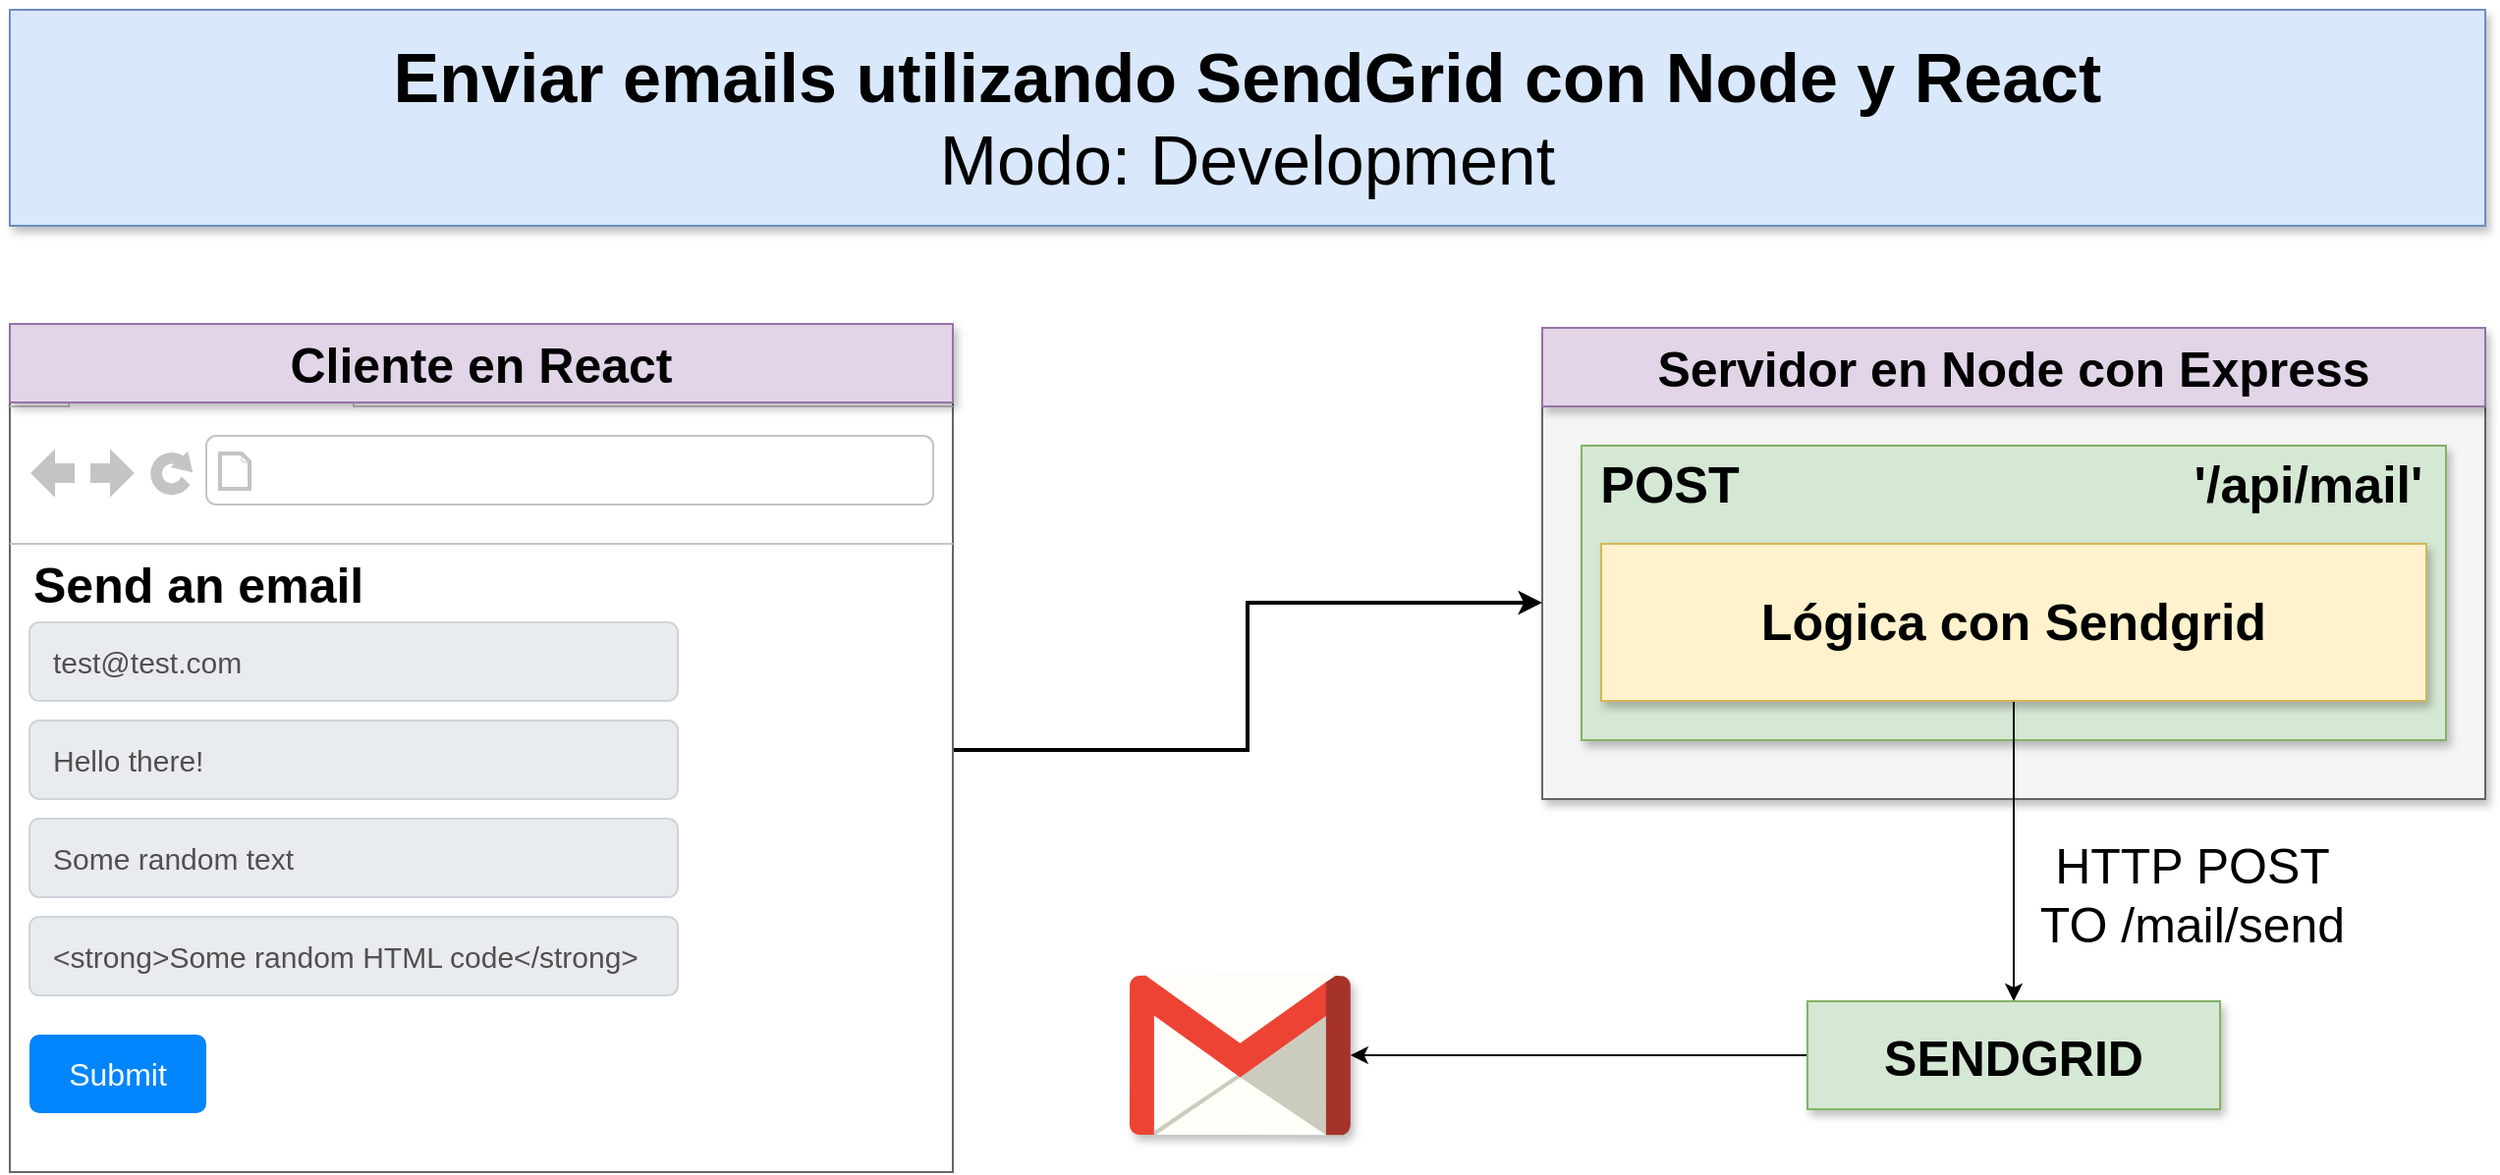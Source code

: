 <mxfile version="14.5.1" type="device" pages="3"><diagram id="3ewoh04f7ty3zk5V6cxw" name="dev-1"><mxGraphModel dx="2248" dy="2106" grid="1" gridSize="10" guides="1" tooltips="1" connect="1" arrows="1" fold="1" page="1" pageScale="1" pageWidth="850" pageHeight="1400" math="0" shadow="0"><root><mxCell id="0"/><mxCell id="1" parent="0"/><mxCell id="ZHrx0FqxSgzH2Lvj9Cxd-1" value="Enviar emails utilizando SendGrid con Node y React&lt;br&gt;&lt;span style=&quot;font-weight: normal&quot;&gt;Modo: Development&lt;/span&gt;" style="rounded=0;whiteSpace=wrap;html=1;shadow=1;fillColor=#dae8fc;strokeColor=#6c8ebf;fontSize=35;fontStyle=1" vertex="1" parent="1"><mxGeometry x="-80" y="-20" width="1260" height="110" as="geometry"/></mxCell><mxCell id="ZHrx0FqxSgzH2Lvj9Cxd-13" value="" style="rounded=0;whiteSpace=wrap;html=1;shadow=1;fontSize=20;fillColor=#f5f5f5;strokeColor=#666666;fontColor=#333333;" vertex="1" parent="1"><mxGeometry x="700" y="182" width="480" height="200" as="geometry"/></mxCell><mxCell id="ZHrx0FqxSgzH2Lvj9Cxd-41" style="edgeStyle=orthogonalEdgeStyle;rounded=0;orthogonalLoop=1;jettySize=auto;html=1;entryX=0;entryY=0.5;entryDx=0;entryDy=0;fontSize=25;strokeWidth=2;" edge="1" parent="1" source="ZHrx0FqxSgzH2Lvj9Cxd-15" target="ZHrx0FqxSgzH2Lvj9Cxd-13"><mxGeometry relative="1" as="geometry"/></mxCell><mxCell id="ZHrx0FqxSgzH2Lvj9Cxd-15" value="" style="strokeWidth=1;shadow=0;dashed=0;align=left;html=1;shape=mxgraph.mockup.containers.browserWindow;rSize=0;strokeColor=#666666;strokeColor2=#008cff;strokeColor3=#c4c4c4;mainText=,;recursiveResize=0;fontSize=15;" vertex="1" parent="1"><mxGeometry x="-80" y="142" width="480" height="430" as="geometry"/></mxCell><mxCell id="ZHrx0FqxSgzH2Lvj9Cxd-16" value="Page 1" style="strokeWidth=1;shadow=0;dashed=0;align=center;html=1;shape=mxgraph.mockup.containers.anchor;fontSize=17;fontColor=#666666;align=left;" vertex="1" parent="ZHrx0FqxSgzH2Lvj9Cxd-15"><mxGeometry x="60" y="12" width="110" height="26" as="geometry"/></mxCell><mxCell id="ZHrx0FqxSgzH2Lvj9Cxd-17" value="" style="strokeWidth=1;shadow=0;dashed=0;align=center;html=1;shape=mxgraph.mockup.containers.anchor;rSize=0;fontSize=17;fontColor=#666666;align=left;" vertex="1" parent="ZHrx0FqxSgzH2Lvj9Cxd-15"><mxGeometry x="130" y="60" width="250" height="26" as="geometry"/></mxCell><mxCell id="ZHrx0FqxSgzH2Lvj9Cxd-18" value="test@test.com" style="html=1;shadow=0;dashed=0;shape=mxgraph.bootstrap.rrect;rSize=5;strokeColor=#CED4DA;strokeWidth=1;fillColor=#E9ECEF;fontColor=#505050;whiteSpace=wrap;align=left;verticalAlign=middle;spacingLeft=10;fontSize=15;" vertex="1" parent="ZHrx0FqxSgzH2Lvj9Cxd-15"><mxGeometry x="10" y="150" width="330" height="40" as="geometry"/></mxCell><mxCell id="ZHrx0FqxSgzH2Lvj9Cxd-19" value="Send an email" style="text;html=1;strokeColor=none;fillColor=none;align=left;verticalAlign=middle;whiteSpace=wrap;rounded=0;shadow=1;fontSize=25;fontStyle=1" vertex="1" parent="ZHrx0FqxSgzH2Lvj9Cxd-15"><mxGeometry x="10" y="120" width="190" height="20" as="geometry"/></mxCell><mxCell id="ZHrx0FqxSgzH2Lvj9Cxd-23" value="Submit" style="html=1;shadow=0;dashed=0;shape=mxgraph.bootstrap.rrect;rSize=5;strokeColor=none;strokeWidth=1;fillColor=#0085FC;fontColor=#FFFFFF;whiteSpace=wrap;align=center;verticalAlign=middle;spacingLeft=0;fontStyle=0;fontSize=16;spacing=5;" vertex="1" parent="ZHrx0FqxSgzH2Lvj9Cxd-15"><mxGeometry x="10" y="360" width="90" height="40" as="geometry"/></mxCell><mxCell id="ZHrx0FqxSgzH2Lvj9Cxd-25" value="Hello there!" style="html=1;shadow=0;dashed=0;shape=mxgraph.bootstrap.rrect;rSize=5;strokeColor=#CED4DA;strokeWidth=1;fillColor=#E9ECEF;fontColor=#505050;whiteSpace=wrap;align=left;verticalAlign=middle;spacingLeft=10;fontSize=15;" vertex="1" parent="ZHrx0FqxSgzH2Lvj9Cxd-15"><mxGeometry x="10" y="200" width="330" height="40" as="geometry"/></mxCell><mxCell id="ZHrx0FqxSgzH2Lvj9Cxd-26" value="Some random text" style="html=1;shadow=0;dashed=0;shape=mxgraph.bootstrap.rrect;rSize=5;strokeColor=#CED4DA;strokeWidth=1;fillColor=#E9ECEF;fontColor=#505050;whiteSpace=wrap;align=left;verticalAlign=middle;spacingLeft=10;fontSize=15;" vertex="1" parent="ZHrx0FqxSgzH2Lvj9Cxd-15"><mxGeometry x="10" y="250" width="330" height="40" as="geometry"/></mxCell><mxCell id="ZHrx0FqxSgzH2Lvj9Cxd-27" value="&amp;lt;strong&amp;gt;Some random HTML code&amp;lt;/strong&amp;gt;" style="html=1;shadow=0;dashed=0;shape=mxgraph.bootstrap.rrect;rSize=5;strokeColor=#CED4DA;strokeWidth=1;fillColor=#E9ECEF;fontColor=#505050;whiteSpace=wrap;align=left;verticalAlign=middle;spacingLeft=10;fontSize=15;" vertex="1" parent="ZHrx0FqxSgzH2Lvj9Cxd-15"><mxGeometry x="10" y="300" width="330" height="40" as="geometry"/></mxCell><mxCell id="ZHrx0FqxSgzH2Lvj9Cxd-14" value="Cliente en React" style="rounded=0;whiteSpace=wrap;html=1;shadow=1;fontSize=25;fontStyle=1;fillColor=#e1d5e7;strokeColor=#9673a6;" vertex="1" parent="ZHrx0FqxSgzH2Lvj9Cxd-15"><mxGeometry y="-2" width="480" height="40" as="geometry"/></mxCell><mxCell id="ZHrx0FqxSgzH2Lvj9Cxd-29" value="" style="dashed=0;outlineConnect=0;html=1;align=center;labelPosition=center;verticalLabelPosition=bottom;verticalAlign=top;shape=mxgraph.weblogos.gmail;shadow=1;fontSize=25;" vertex="1" parent="1"><mxGeometry x="490.0" y="471.91" width="112.4" height="81.18" as="geometry"/></mxCell><mxCell id="ZHrx0FqxSgzH2Lvj9Cxd-30" value="Servidor en Node con Express" style="rounded=0;whiteSpace=wrap;html=1;shadow=1;fontSize=25;fontStyle=1;fillColor=#e1d5e7;strokeColor=#9673a6;" vertex="1" parent="1"><mxGeometry x="700" y="142" width="480" height="40" as="geometry"/></mxCell><mxCell id="ZHrx0FqxSgzH2Lvj9Cxd-36" value="" style="rounded=0;whiteSpace=wrap;html=1;shadow=1;fontSize=26;align=left;fillColor=#d5e8d4;strokeColor=#82b366;" vertex="1" parent="1"><mxGeometry x="720" y="202" width="440" height="150" as="geometry"/></mxCell><mxCell id="ZHrx0FqxSgzH2Lvj9Cxd-37" value="POST" style="text;html=1;strokeColor=none;fillColor=none;align=center;verticalAlign=middle;whiteSpace=wrap;rounded=0;shadow=1;fontSize=26;fontStyle=1" vertex="1" parent="1"><mxGeometry x="730" y="212" width="70" height="20" as="geometry"/></mxCell><mxCell id="ZHrx0FqxSgzH2Lvj9Cxd-38" value="'/api/mail'" style="text;html=1;strokeColor=none;fillColor=none;align=center;verticalAlign=middle;whiteSpace=wrap;rounded=0;shadow=1;fontSize=26;fontStyle=1" vertex="1" parent="1"><mxGeometry x="1030" y="212" width="120" height="20" as="geometry"/></mxCell><mxCell id="sR2JKCoHeQ3VIFcKhlzv-2" style="edgeStyle=orthogonalEdgeStyle;rounded=0;orthogonalLoop=1;jettySize=auto;html=1;exitX=0.5;exitY=1;exitDx=0;exitDy=0;entryX=0.5;entryY=0;entryDx=0;entryDy=0;strokeWidth=1;fontSize=30;" edge="1" parent="1" source="ZHrx0FqxSgzH2Lvj9Cxd-40" target="sR2JKCoHeQ3VIFcKhlzv-1"><mxGeometry relative="1" as="geometry"/></mxCell><mxCell id="ZHrx0FqxSgzH2Lvj9Cxd-40" value="Lógica con Sendgrid" style="rounded=0;whiteSpace=wrap;html=1;shadow=1;fontSize=26;align=center;fontStyle=1;fillColor=#fff2cc;strokeColor=#d6b656;" vertex="1" parent="1"><mxGeometry x="730" y="252" width="420" height="80" as="geometry"/></mxCell><mxCell id="ZHrx0FqxSgzH2Lvj9Cxd-43" value="HTTP POST&lt;br&gt;TO /mail/send" style="text;html=1;strokeColor=none;fillColor=none;align=center;verticalAlign=middle;whiteSpace=wrap;rounded=0;shadow=1;fontSize=25;" vertex="1" parent="1"><mxGeometry x="940" y="400" width="182" height="60" as="geometry"/></mxCell><mxCell id="sR2JKCoHeQ3VIFcKhlzv-3" style="edgeStyle=orthogonalEdgeStyle;rounded=0;orthogonalLoop=1;jettySize=auto;html=1;exitX=0;exitY=0.5;exitDx=0;exitDy=0;strokeWidth=1;fontSize=30;" edge="1" parent="1" source="sR2JKCoHeQ3VIFcKhlzv-1" target="ZHrx0FqxSgzH2Lvj9Cxd-29"><mxGeometry relative="1" as="geometry"/></mxCell><mxCell id="sR2JKCoHeQ3VIFcKhlzv-1" value="SENDGRID" style="rounded=0;whiteSpace=wrap;html=1;shadow=1;fontSize=25;fontStyle=1;fillColor=#d5e8d4;strokeColor=#82b366;" vertex="1" parent="1"><mxGeometry x="835" y="485" width="210" height="55" as="geometry"/></mxCell></root></mxGraphModel></diagram><diagram name="prod-2" id="4WpZR44Eg7oH4AG2QGN_"><mxGraphModel dx="2248" dy="2106" grid="1" gridSize="10" guides="1" tooltips="1" connect="1" arrows="1" fold="1" page="1" pageScale="1" pageWidth="850" pageHeight="1400" math="0" shadow="0"><root><mxCell id="koUnW__n_zsb-VvFTw6q-0"/><mxCell id="koUnW__n_zsb-VvFTw6q-1" parent="koUnW__n_zsb-VvFTw6q-0"/><mxCell id="koUnW__n_zsb-VvFTw6q-2" value="Enviar emails utilizando SendGrid con Node y React&lt;br&gt;&lt;span style=&quot;font-weight: normal&quot;&gt;Modo: Production&lt;/span&gt;" style="rounded=0;whiteSpace=wrap;html=1;shadow=1;fillColor=#dae8fc;strokeColor=#6c8ebf;fontSize=35;fontStyle=1" vertex="1" parent="koUnW__n_zsb-VvFTw6q-1"><mxGeometry x="-80" y="-20" width="1260" height="110" as="geometry"/></mxCell><mxCell id="koUnW__n_zsb-VvFTw6q-3" value="" style="rounded=0;whiteSpace=wrap;html=1;shadow=1;fontSize=20;fillColor=#f5f5f5;strokeColor=#666666;fontColor=#333333;" vertex="1" parent="koUnW__n_zsb-VvFTw6q-1"><mxGeometry x="-80" y="160" width="480" height="400" as="geometry"/></mxCell><mxCell id="koUnW__n_zsb-VvFTw6q-15" value="" style="dashed=0;outlineConnect=0;html=1;align=center;labelPosition=center;verticalLabelPosition=bottom;verticalAlign=top;shape=mxgraph.weblogos.gmail;shadow=1;fontSize=25;" vertex="1" parent="koUnW__n_zsb-VvFTw6q-1"><mxGeometry x="1067.6" y="269.41" width="112.4" height="81.18" as="geometry"/></mxCell><mxCell id="koUnW__n_zsb-VvFTw6q-16" value="Servidor en Node con Express&lt;br&gt;&lt;span style=&quot;font-weight: normal&quot;&gt;viviendo en heroku.com&lt;/span&gt;" style="rounded=0;whiteSpace=wrap;html=1;shadow=1;fontSize=25;fontStyle=1;fillColor=#e1d5e7;strokeColor=#9673a6;" vertex="1" parent="koUnW__n_zsb-VvFTw6q-1"><mxGeometry x="-80" y="120" width="480" height="80" as="geometry"/></mxCell><mxCell id="hXGQOCCEIpbAjAQSYVZn-5" style="edgeStyle=orthogonalEdgeStyle;rounded=0;orthogonalLoop=1;jettySize=auto;html=1;strokeWidth=1;fontSize=30;entryX=0;entryY=0.5;entryDx=0;entryDy=0;" edge="1" parent="koUnW__n_zsb-VvFTw6q-1" source="koUnW__n_zsb-VvFTw6q-21" target="hXGQOCCEIpbAjAQSYVZn-7"><mxGeometry relative="1" as="geometry"><mxPoint x="690" y="309" as="targetPoint"/></mxGeometry></mxCell><mxCell id="koUnW__n_zsb-VvFTw6q-22" value="HTTP POST&lt;br&gt;TO /mail/send" style="text;html=1;strokeColor=none;fillColor=none;align=center;verticalAlign=middle;whiteSpace=wrap;rounded=0;shadow=1;fontSize=25;" vertex="1" parent="koUnW__n_zsb-VvFTw6q-1"><mxGeometry x="580" y="199.41" width="170" height="70" as="geometry"/></mxCell><mxCell id="hXGQOCCEIpbAjAQSYVZn-4" value="" style="group" vertex="1" connectable="0" parent="koUnW__n_zsb-VvFTw6q-1"><mxGeometry x="-60" y="400" width="440" height="140" as="geometry"/></mxCell><mxCell id="hXGQOCCEIpbAjAQSYVZn-2" value="" style="rounded=0;whiteSpace=wrap;html=1;shadow=1;fontSize=25;fontStyle=1;fillColor=#ffe6cc;strokeColor=#d79b00;" vertex="1" parent="hXGQOCCEIpbAjAQSYVZn-4"><mxGeometry width="440" height="140" as="geometry"/></mxCell><mxCell id="hXGQOCCEIpbAjAQSYVZn-3" value="&lt;span style=&quot;font-size: 25px ; font-weight: 700&quot;&gt;Archivos estáticos&lt;br&gt;HTML, CSS y JS&lt;br&gt;&lt;/span&gt;" style="rounded=0;whiteSpace=wrap;html=1;shadow=1;fontSize=30;align=center;fillColor=#fff2cc;strokeColor=#d6b656;" vertex="1" parent="hXGQOCCEIpbAjAQSYVZn-4"><mxGeometry x="8.75" y="11.11" width="422.5" height="117.79" as="geometry"/></mxCell><mxCell id="hXGQOCCEIpbAjAQSYVZn-6" value="" style="group" vertex="1" connectable="0" parent="koUnW__n_zsb-VvFTw6q-1"><mxGeometry x="-60" y="220" width="440" height="150" as="geometry"/></mxCell><mxCell id="koUnW__n_zsb-VvFTw6q-17" value="" style="rounded=0;whiteSpace=wrap;html=1;shadow=1;fontSize=26;align=left;fillColor=#d5e8d4;strokeColor=#82b366;" vertex="1" parent="hXGQOCCEIpbAjAQSYVZn-6"><mxGeometry width="440" height="150" as="geometry"/></mxCell><mxCell id="koUnW__n_zsb-VvFTw6q-18" value="POST" style="text;html=1;strokeColor=none;fillColor=none;align=center;verticalAlign=middle;whiteSpace=wrap;rounded=0;shadow=1;fontSize=26;fontStyle=1" vertex="1" parent="hXGQOCCEIpbAjAQSYVZn-6"><mxGeometry x="10" y="10" width="70" height="20" as="geometry"/></mxCell><mxCell id="koUnW__n_zsb-VvFTw6q-19" value="'/api/mail'" style="text;html=1;strokeColor=none;fillColor=none;align=center;verticalAlign=middle;whiteSpace=wrap;rounded=0;shadow=1;fontSize=26;fontStyle=1" vertex="1" parent="hXGQOCCEIpbAjAQSYVZn-6"><mxGeometry x="310" y="10" width="120" height="20" as="geometry"/></mxCell><mxCell id="koUnW__n_zsb-VvFTw6q-21" value="Lógica con SendGrid" style="rounded=0;whiteSpace=wrap;html=1;shadow=1;fontSize=26;align=center;fontStyle=1;fillColor=#fff2cc;strokeColor=#d6b656;" vertex="1" parent="hXGQOCCEIpbAjAQSYVZn-6"><mxGeometry x="10" y="50" width="420" height="80" as="geometry"/></mxCell><mxCell id="hXGQOCCEIpbAjAQSYVZn-8" style="edgeStyle=orthogonalEdgeStyle;rounded=0;orthogonalLoop=1;jettySize=auto;html=1;strokeWidth=1;fontSize=30;" edge="1" parent="koUnW__n_zsb-VvFTw6q-1" source="hXGQOCCEIpbAjAQSYVZn-7" target="koUnW__n_zsb-VvFTw6q-15"><mxGeometry relative="1" as="geometry"/></mxCell><mxCell id="hXGQOCCEIpbAjAQSYVZn-7" value="SENDGRID" style="rounded=0;whiteSpace=wrap;html=1;shadow=1;fontSize=25;fontStyle=1;fillColor=#d5e8d4;strokeColor=#82b366;" vertex="1" parent="koUnW__n_zsb-VvFTw6q-1"><mxGeometry x="660" y="282.5" width="210" height="55" as="geometry"/></mxCell></root></mxGraphModel></diagram><diagram id="1GePhrK6DKX2zFnSALm1" name="steps-3"><mxGraphModel dx="2248" dy="2106" grid="1" gridSize="10" guides="1" tooltips="1" connect="1" arrows="1" fold="1" page="1" pageScale="1" pageWidth="850" pageHeight="1400" math="0" shadow="0"><root><mxCell id="qrh7JfAAu6WkXDabjHqH-0"/><mxCell id="qrh7JfAAu6WkXDabjHqH-1" parent="qrh7JfAAu6WkXDabjHqH-0"/><mxCell id="smvqbH9PyRPlWLCoA5i7-0" value="Pasos a seguir..." style="rounded=0;whiteSpace=wrap;html=1;shadow=1;fillColor=#dae8fc;strokeColor=#6c8ebf;fontSize=35;fontStyle=1" vertex="1" parent="qrh7JfAAu6WkXDabjHqH-1"><mxGeometry x="-140" y="-10" width="1260" height="80" as="geometry"/></mxCell><mxCell id="wYgdIj8HzWj9AOAOWeZS-0" style="edgeStyle=orthogonalEdgeStyle;rounded=0;orthogonalLoop=1;jettySize=auto;html=1;entryX=0.5;entryY=0;entryDx=0;entryDy=0;strokeWidth=1;fontSize=30;" edge="1" parent="qrh7JfAAu6WkXDabjHqH-1" source="MLZ1JudquVG4FieY9jUu-0" target="MLZ1JudquVG4FieY9jUu-1"><mxGeometry relative="1" as="geometry"/></mxCell><mxCell id="MLZ1JudquVG4FieY9jUu-0" value="Crear y configurar una cuenta en sendgrid.com" style="rounded=0;whiteSpace=wrap;html=1;shadow=1;fontSize=30;align=center;fontStyle=1;fillColor=#f5f5f5;strokeColor=#666666;fontColor=#333333;" vertex="1" parent="qrh7JfAAu6WkXDabjHqH-1"><mxGeometry x="-140" y="100" width="1260" height="60" as="geometry"/></mxCell><mxCell id="wYgdIj8HzWj9AOAOWeZS-1" style="edgeStyle=orthogonalEdgeStyle;rounded=0;orthogonalLoop=1;jettySize=auto;html=1;entryX=0.5;entryY=0;entryDx=0;entryDy=0;strokeWidth=1;fontSize=30;" edge="1" parent="qrh7JfAAu6WkXDabjHqH-1" source="MLZ1JudquVG4FieY9jUu-1" target="MLZ1JudquVG4FieY9jUu-2"><mxGeometry relative="1" as="geometry"/></mxCell><mxCell id="MLZ1JudquVG4FieY9jUu-1" value="Construir nuestro backend utilizando Node js" style="rounded=0;whiteSpace=wrap;html=1;shadow=1;fontSize=30;align=center;fontStyle=1;fillColor=#f5f5f5;strokeColor=#666666;fontColor=#333333;" vertex="1" parent="qrh7JfAAu6WkXDabjHqH-1"><mxGeometry x="-140" y="200" width="1260" height="60" as="geometry"/></mxCell><mxCell id="wYgdIj8HzWj9AOAOWeZS-2" style="edgeStyle=orthogonalEdgeStyle;rounded=0;orthogonalLoop=1;jettySize=auto;html=1;exitX=0.5;exitY=1;exitDx=0;exitDy=0;entryX=0.5;entryY=0;entryDx=0;entryDy=0;strokeWidth=1;fontSize=30;" edge="1" parent="qrh7JfAAu6WkXDabjHqH-1" source="MLZ1JudquVG4FieY9jUu-2" target="MLZ1JudquVG4FieY9jUu-3"><mxGeometry relative="1" as="geometry"/></mxCell><mxCell id="MLZ1JudquVG4FieY9jUu-2" value="Construir nuestro frontend utilizando React js" style="rounded=0;whiteSpace=wrap;html=1;shadow=1;fontSize=30;align=center;fontStyle=1;fillColor=#f5f5f5;strokeColor=#666666;fontColor=#333333;" vertex="1" parent="qrh7JfAAu6WkXDabjHqH-1"><mxGeometry x="-140" y="300" width="1260" height="60" as="geometry"/></mxCell><mxCell id="MLZ1JudquVG4FieY9jUu-3" value="Configurar ambos proyectos para llevarlos a producción en heroku.com" style="rounded=0;whiteSpace=wrap;html=1;shadow=1;fontSize=30;align=center;fontStyle=1;fillColor=#f5f5f5;strokeColor=#666666;fontColor=#333333;" vertex="1" parent="qrh7JfAAu6WkXDabjHqH-1"><mxGeometry x="-140" y="400" width="1260" height="60" as="geometry"/></mxCell></root></mxGraphModel></diagram></mxfile>
